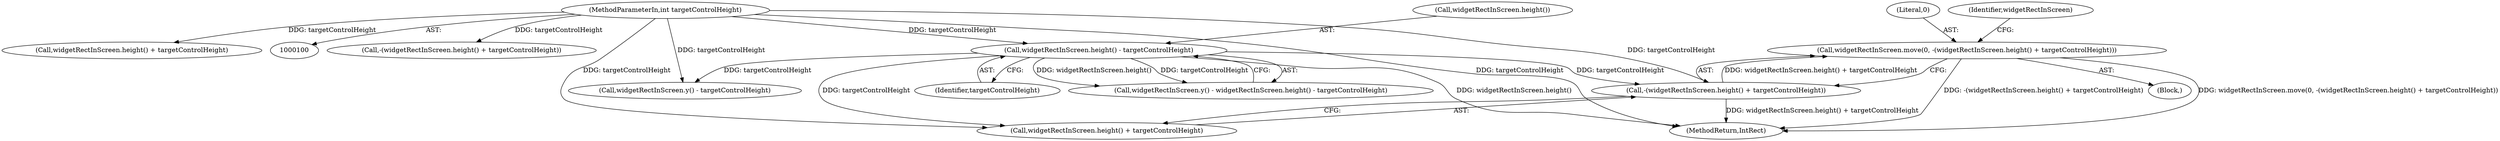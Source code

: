 digraph "0_Chrome_c7e50b5ef454efd6ab9527d795442c213eeb6afa@API" {
"1000279" [label="(Call,widgetRectInScreen.move(0, -(widgetRectInScreen.height() + targetControlHeight)))"];
"1000281" [label="(Call,-(widgetRectInScreen.height() + targetControlHeight))"];
"1000274" [label="(Call,widgetRectInScreen.height() - targetControlHeight)"];
"1000101" [label="(MethodParameterIn,int targetControlHeight)"];
"1000101" [label="(MethodParameterIn,int targetControlHeight)"];
"1000324" [label="(Call,-(widgetRectInScreen.height() + targetControlHeight))"];
"1000276" [label="(Identifier,targetControlHeight)"];
"1000282" [label="(Call,widgetRectInScreen.height() + targetControlHeight)"];
"1000272" [label="(Call,widgetRectInScreen.y() - widgetRectInScreen.height() - targetControlHeight)"];
"1000280" [label="(Literal,0)"];
"1000281" [label="(Call,-(widgetRectInScreen.height() + targetControlHeight))"];
"1000278" [label="(Block,)"];
"1000290" [label="(Call,widgetRectInScreen.y() - targetControlHeight)"];
"1000275" [label="(Call,widgetRectInScreen.height())"];
"1000325" [label="(Call,widgetRectInScreen.height() + targetControlHeight)"];
"1000274" [label="(Call,widgetRectInScreen.height() - targetControlHeight)"];
"1000330" [label="(MethodReturn,IntRect)"];
"1000329" [label="(Identifier,widgetRectInScreen)"];
"1000279" [label="(Call,widgetRectInScreen.move(0, -(widgetRectInScreen.height() + targetControlHeight)))"];
"1000279" -> "1000278"  [label="AST: "];
"1000279" -> "1000281"  [label="CFG: "];
"1000280" -> "1000279"  [label="AST: "];
"1000281" -> "1000279"  [label="AST: "];
"1000329" -> "1000279"  [label="CFG: "];
"1000279" -> "1000330"  [label="DDG: -(widgetRectInScreen.height() + targetControlHeight)"];
"1000279" -> "1000330"  [label="DDG: widgetRectInScreen.move(0, -(widgetRectInScreen.height() + targetControlHeight))"];
"1000281" -> "1000279"  [label="DDG: widgetRectInScreen.height() + targetControlHeight"];
"1000281" -> "1000282"  [label="CFG: "];
"1000282" -> "1000281"  [label="AST: "];
"1000281" -> "1000330"  [label="DDG: widgetRectInScreen.height() + targetControlHeight"];
"1000274" -> "1000281"  [label="DDG: targetControlHeight"];
"1000101" -> "1000281"  [label="DDG: targetControlHeight"];
"1000274" -> "1000272"  [label="AST: "];
"1000274" -> "1000276"  [label="CFG: "];
"1000275" -> "1000274"  [label="AST: "];
"1000276" -> "1000274"  [label="AST: "];
"1000272" -> "1000274"  [label="CFG: "];
"1000274" -> "1000330"  [label="DDG: widgetRectInScreen.height()"];
"1000274" -> "1000272"  [label="DDG: widgetRectInScreen.height()"];
"1000274" -> "1000272"  [label="DDG: targetControlHeight"];
"1000101" -> "1000274"  [label="DDG: targetControlHeight"];
"1000274" -> "1000282"  [label="DDG: targetControlHeight"];
"1000274" -> "1000290"  [label="DDG: targetControlHeight"];
"1000101" -> "1000100"  [label="AST: "];
"1000101" -> "1000330"  [label="DDG: targetControlHeight"];
"1000101" -> "1000282"  [label="DDG: targetControlHeight"];
"1000101" -> "1000290"  [label="DDG: targetControlHeight"];
"1000101" -> "1000324"  [label="DDG: targetControlHeight"];
"1000101" -> "1000325"  [label="DDG: targetControlHeight"];
}
